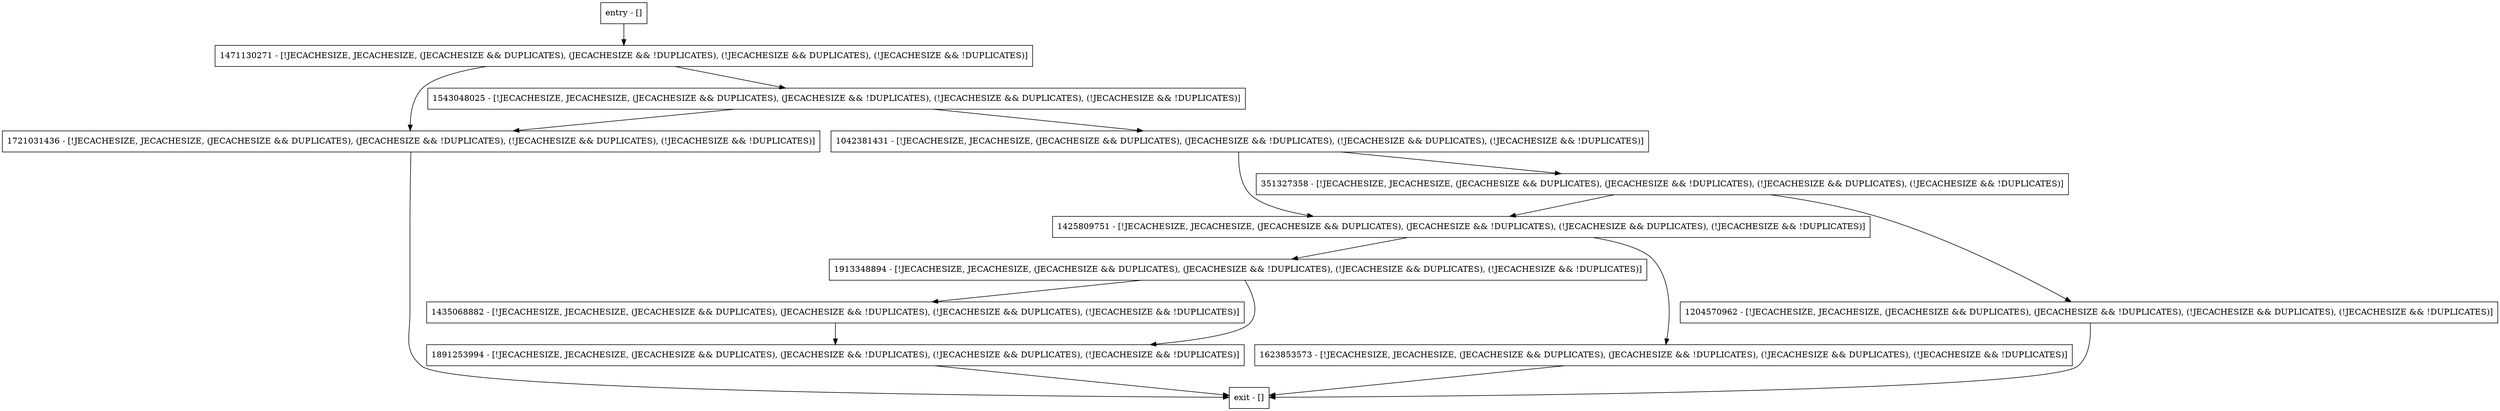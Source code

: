 digraph maybeCountObsoleteLSN {
node [shape=record];
1913348894 [label="1913348894 - [!JECACHESIZE, JECACHESIZE, (JECACHESIZE && DUPLICATES), (JECACHESIZE && !DUPLICATES), (!JECACHESIZE && DUPLICATES), (!JECACHESIZE && !DUPLICATES)]"];
1042381431 [label="1042381431 - [!JECACHESIZE, JECACHESIZE, (JECACHESIZE && DUPLICATES), (JECACHESIZE && !DUPLICATES), (!JECACHESIZE && DUPLICATES), (!JECACHESIZE && !DUPLICATES)]"];
1623853573 [label="1623853573 - [!JECACHESIZE, JECACHESIZE, (JECACHESIZE && DUPLICATES), (JECACHESIZE && !DUPLICATES), (!JECACHESIZE && DUPLICATES), (!JECACHESIZE && !DUPLICATES)]"];
1425809751 [label="1425809751 - [!JECACHESIZE, JECACHESIZE, (JECACHESIZE && DUPLICATES), (JECACHESIZE && !DUPLICATES), (!JECACHESIZE && DUPLICATES), (!JECACHESIZE && !DUPLICATES)]"];
entry [label="entry - []"];
exit [label="exit - []"];
1471130271 [label="1471130271 - [!JECACHESIZE, JECACHESIZE, (JECACHESIZE && DUPLICATES), (JECACHESIZE && !DUPLICATES), (!JECACHESIZE && DUPLICATES), (!JECACHESIZE && !DUPLICATES)]"];
1721031436 [label="1721031436 - [!JECACHESIZE, JECACHESIZE, (JECACHESIZE && DUPLICATES), (JECACHESIZE && !DUPLICATES), (!JECACHESIZE && DUPLICATES), (!JECACHESIZE && !DUPLICATES)]"];
1435068882 [label="1435068882 - [!JECACHESIZE, JECACHESIZE, (JECACHESIZE && DUPLICATES), (JECACHESIZE && !DUPLICATES), (!JECACHESIZE && DUPLICATES), (!JECACHESIZE && !DUPLICATES)]"];
1891253994 [label="1891253994 - [!JECACHESIZE, JECACHESIZE, (JECACHESIZE && DUPLICATES), (JECACHESIZE && !DUPLICATES), (!JECACHESIZE && DUPLICATES), (!JECACHESIZE && !DUPLICATES)]"];
1543048025 [label="1543048025 - [!JECACHESIZE, JECACHESIZE, (JECACHESIZE && DUPLICATES), (JECACHESIZE && !DUPLICATES), (!JECACHESIZE && DUPLICATES), (!JECACHESIZE && !DUPLICATES)]"];
1204570962 [label="1204570962 - [!JECACHESIZE, JECACHESIZE, (JECACHESIZE && DUPLICATES), (JECACHESIZE && !DUPLICATES), (!JECACHESIZE && DUPLICATES), (!JECACHESIZE && !DUPLICATES)]"];
351327358 [label="351327358 - [!JECACHESIZE, JECACHESIZE, (JECACHESIZE && DUPLICATES), (JECACHESIZE && !DUPLICATES), (!JECACHESIZE && DUPLICATES), (!JECACHESIZE && !DUPLICATES)]"];
entry;
exit;
1913348894 -> 1435068882;
1913348894 -> 1891253994;
1042381431 -> 1425809751;
1042381431 -> 351327358;
1623853573 -> exit;
1425809751 -> 1913348894;
1425809751 -> 1623853573;
entry -> 1471130271;
1471130271 -> 1721031436;
1471130271 -> 1543048025;
1721031436 -> exit;
1435068882 -> 1891253994;
1891253994 -> exit;
1543048025 -> 1721031436;
1543048025 -> 1042381431;
1204570962 -> exit;
351327358 -> 1425809751;
351327358 -> 1204570962;
}

